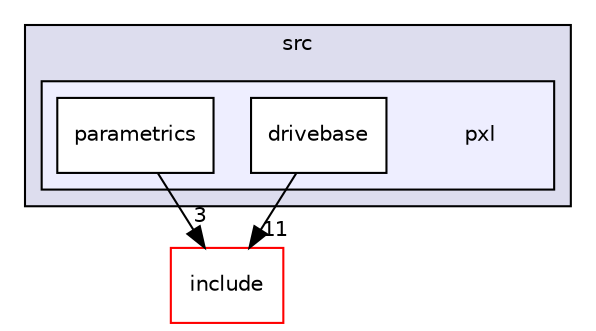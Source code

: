 digraph "src/pxl" {
  compound=true
  node [ fontsize="10", fontname="Helvetica"];
  edge [ labelfontsize="10", labelfontname="Helvetica"];
  subgraph clusterdir_68267d1309a1af8e8297ef4c3efbcdba {
    graph [ bgcolor="#ddddee", pencolor="black", label="src" fontname="Helvetica", fontsize="10", URL="dir_68267d1309a1af8e8297ef4c3efbcdba.html"]
  subgraph clusterdir_87a857eff530ad659c1a04633acb58d5 {
    graph [ bgcolor="#eeeeff", pencolor="black", label="" URL="dir_87a857eff530ad659c1a04633acb58d5.html"];
    dir_87a857eff530ad659c1a04633acb58d5 [shape=plaintext label="pxl"];
  dir_e919bc17ba6dd875156a1492c2b92224 [shape=box label="drivebase" fillcolor="white" style="filled" URL="dir_e919bc17ba6dd875156a1492c2b92224.html"];
  dir_5268b233717f10508878cca84d25b979 [shape=box label="parametrics" fillcolor="white" style="filled" URL="dir_5268b233717f10508878cca84d25b979.html"];
  }
  }
  dir_d44c64559bbebec7f509842c48db8b23 [shape=box label="include" fillcolor="white" style="filled" color="red" URL="dir_d44c64559bbebec7f509842c48db8b23.html"];
  dir_5268b233717f10508878cca84d25b979->dir_d44c64559bbebec7f509842c48db8b23 [headlabel="3", labeldistance=1.5 headhref="dir_000050_000000.html"];
  dir_e919bc17ba6dd875156a1492c2b92224->dir_d44c64559bbebec7f509842c48db8b23 [headlabel="11", labeldistance=1.5 headhref="dir_000049_000000.html"];
}
